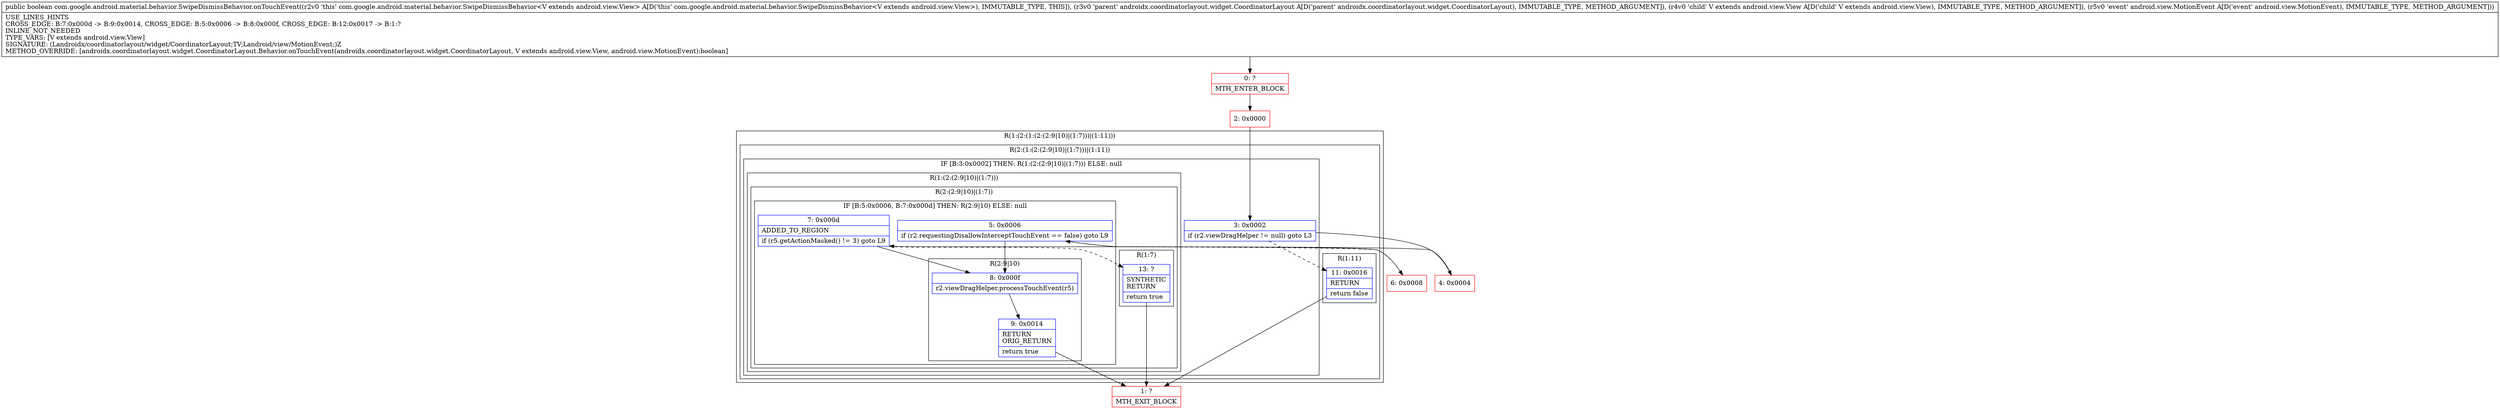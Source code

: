 digraph "CFG forcom.google.android.material.behavior.SwipeDismissBehavior.onTouchEvent(Landroidx\/coordinatorlayout\/widget\/CoordinatorLayout;Landroid\/view\/View;Landroid\/view\/MotionEvent;)Z" {
subgraph cluster_Region_1846255199 {
label = "R(1:(2:(1:(2:(2:9|10)|(1:7)))|(1:11)))";
node [shape=record,color=blue];
subgraph cluster_Region_1553850528 {
label = "R(2:(1:(2:(2:9|10)|(1:7)))|(1:11))";
node [shape=record,color=blue];
subgraph cluster_IfRegion_1607899437 {
label = "IF [B:3:0x0002] THEN: R(1:(2:(2:9|10)|(1:7))) ELSE: null";
node [shape=record,color=blue];
Node_3 [shape=record,label="{3\:\ 0x0002|if (r2.viewDragHelper != null) goto L3\l}"];
subgraph cluster_Region_1004413041 {
label = "R(1:(2:(2:9|10)|(1:7)))";
node [shape=record,color=blue];
subgraph cluster_Region_160802867 {
label = "R(2:(2:9|10)|(1:7))";
node [shape=record,color=blue];
subgraph cluster_IfRegion_985583937 {
label = "IF [B:5:0x0006, B:7:0x000d] THEN: R(2:9|10) ELSE: null";
node [shape=record,color=blue];
Node_5 [shape=record,label="{5\:\ 0x0006|if (r2.requestingDisallowInterceptTouchEvent == false) goto L9\l}"];
Node_7 [shape=record,label="{7\:\ 0x000d|ADDED_TO_REGION\l|if (r5.getActionMasked() != 3) goto L9\l}"];
subgraph cluster_Region_1363814602 {
label = "R(2:9|10)";
node [shape=record,color=blue];
Node_8 [shape=record,label="{8\:\ 0x000f|r2.viewDragHelper.processTouchEvent(r5)\l}"];
Node_9 [shape=record,label="{9\:\ 0x0014|RETURN\lORIG_RETURN\l|return true\l}"];
}
}
subgraph cluster_Region_467490618 {
label = "R(1:7)";
node [shape=record,color=blue];
Node_13 [shape=record,label="{13\:\ ?|SYNTHETIC\lRETURN\l|return true\l}"];
}
}
}
}
subgraph cluster_Region_1068347458 {
label = "R(1:11)";
node [shape=record,color=blue];
Node_11 [shape=record,label="{11\:\ 0x0016|RETURN\l|return false\l}"];
}
}
}
Node_0 [shape=record,color=red,label="{0\:\ ?|MTH_ENTER_BLOCK\l}"];
Node_2 [shape=record,color=red,label="{2\:\ 0x0000}"];
Node_4 [shape=record,color=red,label="{4\:\ 0x0004}"];
Node_6 [shape=record,color=red,label="{6\:\ 0x0008}"];
Node_1 [shape=record,color=red,label="{1\:\ ?|MTH_EXIT_BLOCK\l}"];
MethodNode[shape=record,label="{public boolean com.google.android.material.behavior.SwipeDismissBehavior.onTouchEvent((r2v0 'this' com.google.android.material.behavior.SwipeDismissBehavior\<V extends android.view.View\> A[D('this' com.google.android.material.behavior.SwipeDismissBehavior\<V extends android.view.View\>), IMMUTABLE_TYPE, THIS]), (r3v0 'parent' androidx.coordinatorlayout.widget.CoordinatorLayout A[D('parent' androidx.coordinatorlayout.widget.CoordinatorLayout), IMMUTABLE_TYPE, METHOD_ARGUMENT]), (r4v0 'child' V extends android.view.View A[D('child' V extends android.view.View), IMMUTABLE_TYPE, METHOD_ARGUMENT]), (r5v0 'event' android.view.MotionEvent A[D('event' android.view.MotionEvent), IMMUTABLE_TYPE, METHOD_ARGUMENT]))  | USE_LINES_HINTS\lCROSS_EDGE: B:7:0x000d \-\> B:9:0x0014, CROSS_EDGE: B:5:0x0006 \-\> B:8:0x000f, CROSS_EDGE: B:12:0x0017 \-\> B:1:?\lINLINE_NOT_NEEDED\lTYPE_VARS: [V extends android.view.View]\lSIGNATURE: (Landroidx\/coordinatorlayout\/widget\/CoordinatorLayout;TV;Landroid\/view\/MotionEvent;)Z\lMETHOD_OVERRIDE: [androidx.coordinatorlayout.widget.CoordinatorLayout.Behavior.onTouchEvent(androidx.coordinatorlayout.widget.CoordinatorLayout, V extends android.view.View, android.view.MotionEvent):boolean]\l}"];
MethodNode -> Node_0;Node_3 -> Node_4;
Node_3 -> Node_11[style=dashed];
Node_5 -> Node_6[style=dashed];
Node_5 -> Node_8;
Node_7 -> Node_8;
Node_7 -> Node_13[style=dashed];
Node_8 -> Node_9;
Node_9 -> Node_1;
Node_13 -> Node_1;
Node_11 -> Node_1;
Node_0 -> Node_2;
Node_2 -> Node_3;
Node_4 -> Node_5;
Node_6 -> Node_7;
}

